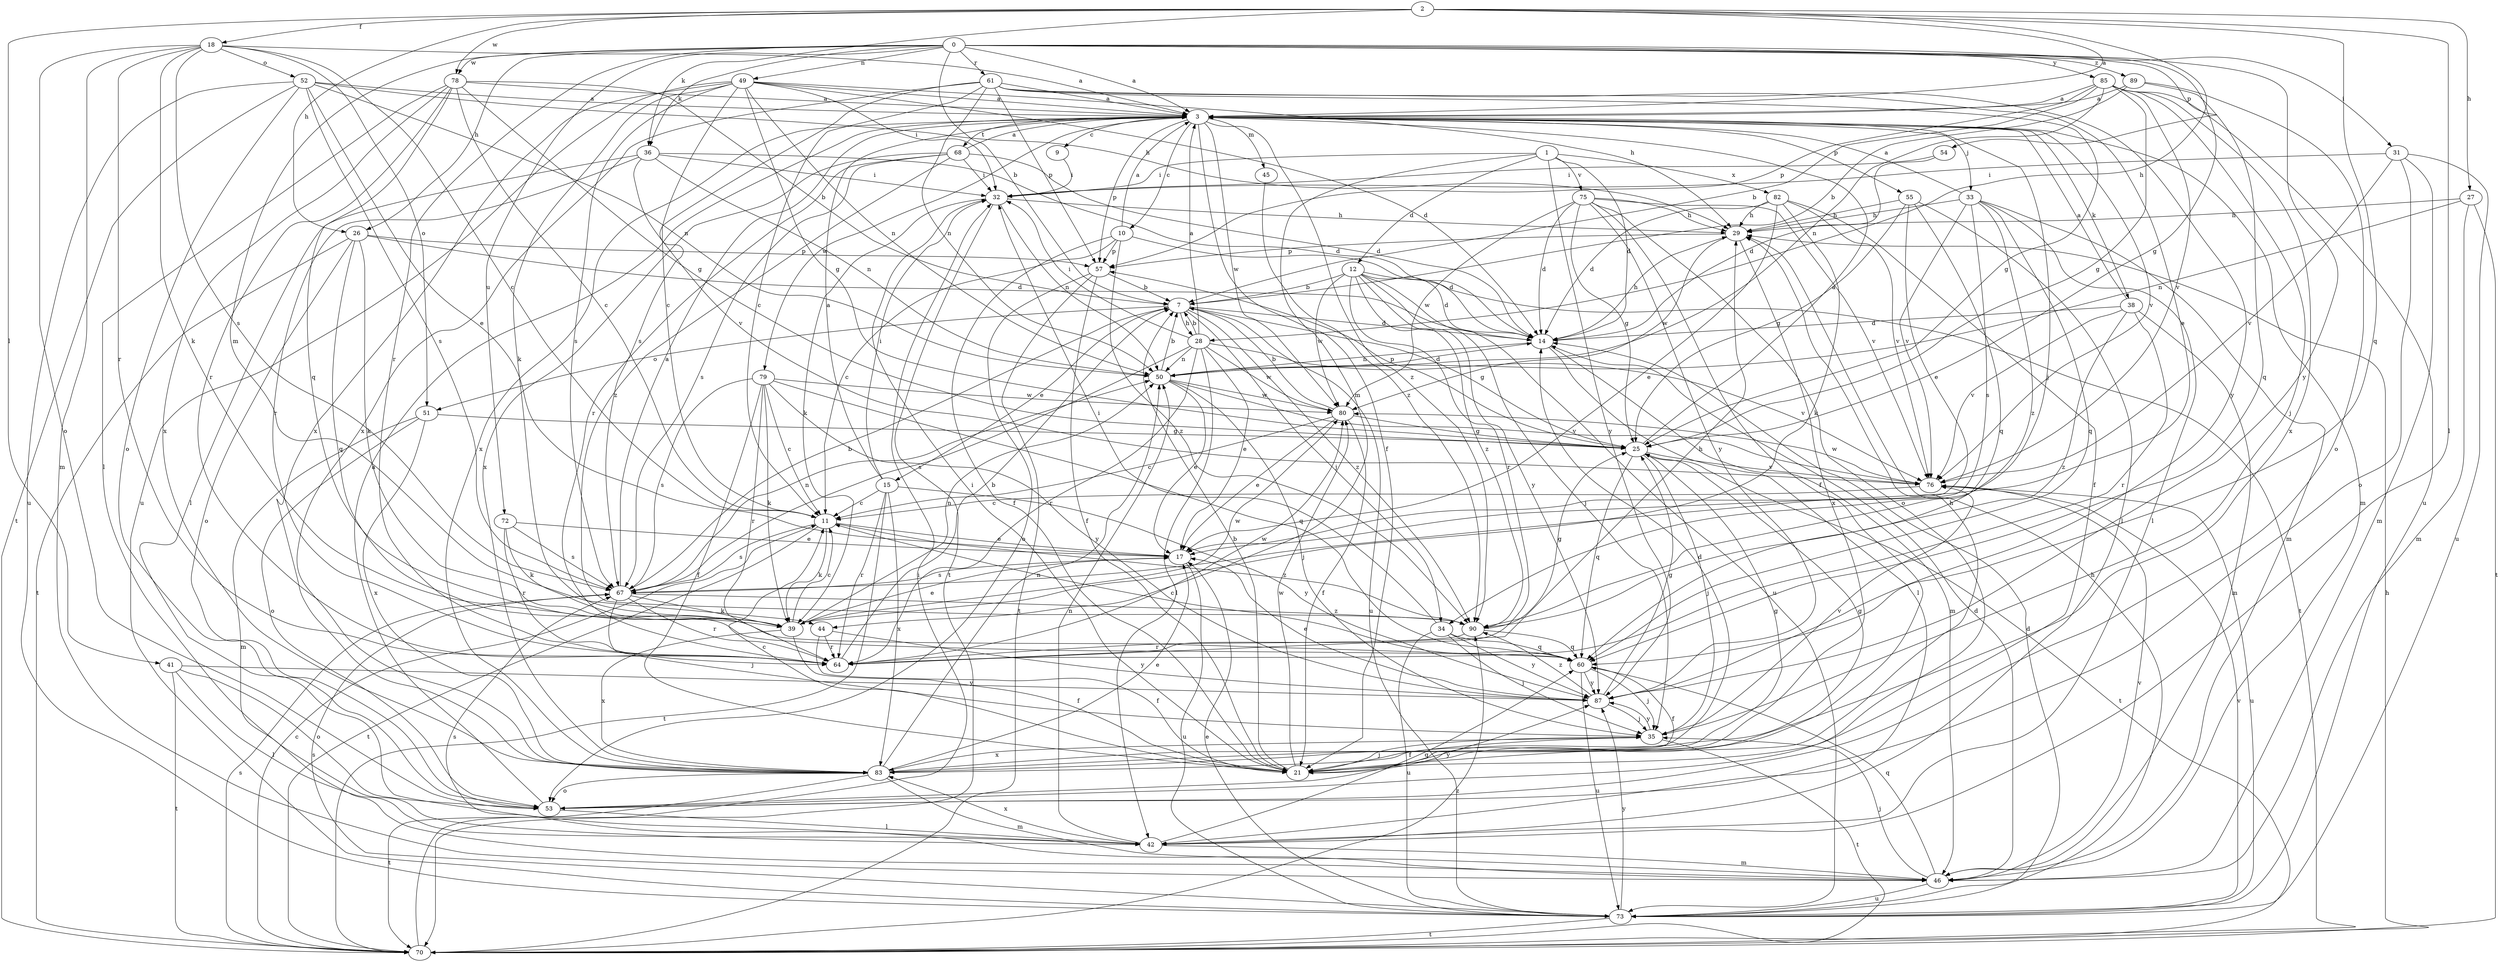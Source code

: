 strict digraph  {
0;
1;
2;
3;
7;
9;
10;
11;
12;
14;
15;
17;
18;
21;
25;
26;
27;
28;
29;
31;
32;
33;
34;
35;
36;
38;
39;
41;
42;
44;
45;
46;
49;
50;
51;
52;
53;
54;
55;
57;
60;
61;
64;
67;
68;
70;
72;
73;
75;
76;
78;
79;
80;
82;
83;
85;
87;
89;
90;
0 -> 3  [label=a];
0 -> 7  [label=b];
0 -> 25  [label=g];
0 -> 26  [label=h];
0 -> 31  [label=i];
0 -> 36  [label=k];
0 -> 44  [label=m];
0 -> 49  [label=n];
0 -> 54  [label=p];
0 -> 61  [label=r];
0 -> 64  [label=r];
0 -> 72  [label=u];
0 -> 78  [label=w];
0 -> 85  [label=y];
0 -> 87  [label=y];
0 -> 89  [label=z];
1 -> 12  [label=d];
1 -> 14  [label=d];
1 -> 32  [label=i];
1 -> 44  [label=m];
1 -> 75  [label=v];
1 -> 82  [label=x];
1 -> 87  [label=y];
2 -> 3  [label=a];
2 -> 18  [label=f];
2 -> 26  [label=h];
2 -> 27  [label=h];
2 -> 28  [label=h];
2 -> 36  [label=k];
2 -> 41  [label=l];
2 -> 42  [label=l];
2 -> 60  [label=q];
2 -> 78  [label=w];
3 -> 9  [label=c];
3 -> 10  [label=c];
3 -> 21  [label=f];
3 -> 33  [label=j];
3 -> 34  [label=j];
3 -> 38  [label=k];
3 -> 45  [label=m];
3 -> 46  [label=m];
3 -> 55  [label=p];
3 -> 57  [label=p];
3 -> 68  [label=t];
3 -> 76  [label=v];
3 -> 79  [label=w];
3 -> 80  [label=w];
3 -> 83  [label=x];
3 -> 90  [label=z];
7 -> 14  [label=d];
7 -> 15  [label=e];
7 -> 25  [label=g];
7 -> 28  [label=h];
7 -> 34  [label=j];
7 -> 51  [label=o];
7 -> 73  [label=u];
7 -> 90  [label=z];
9 -> 32  [label=i];
10 -> 3  [label=a];
10 -> 11  [label=c];
10 -> 14  [label=d];
10 -> 21  [label=f];
10 -> 57  [label=p];
10 -> 90  [label=z];
11 -> 17  [label=e];
11 -> 39  [label=k];
11 -> 67  [label=s];
11 -> 70  [label=t];
11 -> 90  [label=z];
12 -> 7  [label=b];
12 -> 14  [label=d];
12 -> 35  [label=j];
12 -> 64  [label=r];
12 -> 70  [label=t];
12 -> 73  [label=u];
12 -> 80  [label=w];
12 -> 87  [label=y];
12 -> 90  [label=z];
14 -> 29  [label=h];
14 -> 42  [label=l];
14 -> 46  [label=m];
14 -> 50  [label=n];
15 -> 3  [label=a];
15 -> 11  [label=c];
15 -> 32  [label=i];
15 -> 64  [label=r];
15 -> 70  [label=t];
15 -> 83  [label=x];
15 -> 87  [label=y];
17 -> 67  [label=s];
17 -> 73  [label=u];
18 -> 3  [label=a];
18 -> 11  [label=c];
18 -> 39  [label=k];
18 -> 46  [label=m];
18 -> 51  [label=o];
18 -> 52  [label=o];
18 -> 53  [label=o];
18 -> 64  [label=r];
18 -> 67  [label=s];
21 -> 7  [label=b];
21 -> 11  [label=c];
21 -> 25  [label=g];
21 -> 29  [label=h];
21 -> 32  [label=i];
21 -> 35  [label=j];
21 -> 80  [label=w];
25 -> 3  [label=a];
25 -> 35  [label=j];
25 -> 57  [label=p];
25 -> 60  [label=q];
25 -> 70  [label=t];
25 -> 76  [label=v];
26 -> 14  [label=d];
26 -> 39  [label=k];
26 -> 53  [label=o];
26 -> 57  [label=p];
26 -> 60  [label=q];
26 -> 70  [label=t];
27 -> 29  [label=h];
27 -> 46  [label=m];
27 -> 50  [label=n];
27 -> 70  [label=t];
28 -> 3  [label=a];
28 -> 7  [label=b];
28 -> 17  [label=e];
28 -> 32  [label=i];
28 -> 42  [label=l];
28 -> 50  [label=n];
28 -> 64  [label=r];
28 -> 67  [label=s];
28 -> 76  [label=v];
28 -> 80  [label=w];
29 -> 57  [label=p];
29 -> 80  [label=w];
29 -> 83  [label=x];
31 -> 32  [label=i];
31 -> 46  [label=m];
31 -> 53  [label=o];
31 -> 73  [label=u];
31 -> 76  [label=v];
32 -> 29  [label=h];
32 -> 39  [label=k];
32 -> 50  [label=n];
32 -> 70  [label=t];
33 -> 3  [label=a];
33 -> 29  [label=h];
33 -> 42  [label=l];
33 -> 46  [label=m];
33 -> 60  [label=q];
33 -> 67  [label=s];
33 -> 76  [label=v];
33 -> 90  [label=z];
34 -> 32  [label=i];
34 -> 35  [label=j];
34 -> 60  [label=q];
34 -> 73  [label=u];
34 -> 87  [label=y];
35 -> 21  [label=f];
35 -> 70  [label=t];
35 -> 76  [label=v];
35 -> 83  [label=x];
35 -> 87  [label=y];
36 -> 14  [label=d];
36 -> 32  [label=i];
36 -> 42  [label=l];
36 -> 50  [label=n];
36 -> 64  [label=r];
36 -> 76  [label=v];
38 -> 3  [label=a];
38 -> 14  [label=d];
38 -> 46  [label=m];
38 -> 64  [label=r];
38 -> 76  [label=v];
38 -> 90  [label=z];
39 -> 11  [label=c];
39 -> 17  [label=e];
39 -> 21  [label=f];
39 -> 50  [label=n];
39 -> 80  [label=w];
39 -> 83  [label=x];
41 -> 42  [label=l];
41 -> 53  [label=o];
41 -> 70  [label=t];
41 -> 87  [label=y];
42 -> 46  [label=m];
42 -> 50  [label=n];
42 -> 60  [label=q];
42 -> 83  [label=x];
44 -> 21  [label=f];
44 -> 64  [label=r];
44 -> 87  [label=y];
45 -> 90  [label=z];
46 -> 14  [label=d];
46 -> 35  [label=j];
46 -> 60  [label=q];
46 -> 67  [label=s];
46 -> 73  [label=u];
46 -> 76  [label=v];
49 -> 3  [label=a];
49 -> 11  [label=c];
49 -> 14  [label=d];
49 -> 25  [label=g];
49 -> 29  [label=h];
49 -> 32  [label=i];
49 -> 39  [label=k];
49 -> 50  [label=n];
49 -> 67  [label=s];
49 -> 73  [label=u];
49 -> 83  [label=x];
50 -> 7  [label=b];
50 -> 14  [label=d];
50 -> 17  [label=e];
50 -> 35  [label=j];
50 -> 76  [label=v];
50 -> 80  [label=w];
51 -> 25  [label=g];
51 -> 46  [label=m];
51 -> 53  [label=o];
51 -> 83  [label=x];
52 -> 3  [label=a];
52 -> 17  [label=e];
52 -> 29  [label=h];
52 -> 50  [label=n];
52 -> 53  [label=o];
52 -> 67  [label=s];
52 -> 70  [label=t];
52 -> 73  [label=u];
53 -> 3  [label=a];
53 -> 42  [label=l];
53 -> 87  [label=y];
54 -> 14  [label=d];
54 -> 32  [label=i];
55 -> 17  [label=e];
55 -> 25  [label=g];
55 -> 29  [label=h];
55 -> 42  [label=l];
55 -> 60  [label=q];
57 -> 7  [label=b];
57 -> 21  [label=f];
57 -> 53  [label=o];
57 -> 70  [label=t];
60 -> 11  [label=c];
60 -> 21  [label=f];
60 -> 35  [label=j];
60 -> 73  [label=u];
60 -> 87  [label=y];
61 -> 3  [label=a];
61 -> 11  [label=c];
61 -> 17  [label=e];
61 -> 25  [label=g];
61 -> 50  [label=n];
61 -> 57  [label=p];
61 -> 67  [label=s];
61 -> 83  [label=x];
61 -> 87  [label=y];
64 -> 7  [label=b];
64 -> 29  [label=h];
64 -> 80  [label=w];
67 -> 3  [label=a];
67 -> 7  [label=b];
67 -> 35  [label=j];
67 -> 39  [label=k];
67 -> 50  [label=n];
67 -> 64  [label=r];
67 -> 90  [label=z];
68 -> 3  [label=a];
68 -> 14  [label=d];
68 -> 32  [label=i];
68 -> 64  [label=r];
68 -> 67  [label=s];
68 -> 83  [label=x];
68 -> 90  [label=z];
70 -> 11  [label=c];
70 -> 29  [label=h];
70 -> 32  [label=i];
70 -> 67  [label=s];
70 -> 90  [label=z];
72 -> 17  [label=e];
72 -> 39  [label=k];
72 -> 64  [label=r];
72 -> 67  [label=s];
73 -> 14  [label=d];
73 -> 17  [label=e];
73 -> 29  [label=h];
73 -> 67  [label=s];
73 -> 70  [label=t];
73 -> 76  [label=v];
73 -> 87  [label=y];
75 -> 14  [label=d];
75 -> 21  [label=f];
75 -> 25  [label=g];
75 -> 29  [label=h];
75 -> 53  [label=o];
75 -> 76  [label=v];
75 -> 80  [label=w];
75 -> 87  [label=y];
76 -> 11  [label=c];
76 -> 73  [label=u];
76 -> 80  [label=w];
78 -> 3  [label=a];
78 -> 7  [label=b];
78 -> 11  [label=c];
78 -> 25  [label=g];
78 -> 42  [label=l];
78 -> 60  [label=q];
78 -> 64  [label=r];
78 -> 83  [label=x];
79 -> 11  [label=c];
79 -> 21  [label=f];
79 -> 39  [label=k];
79 -> 60  [label=q];
79 -> 64  [label=r];
79 -> 67  [label=s];
79 -> 80  [label=w];
79 -> 87  [label=y];
80 -> 7  [label=b];
80 -> 11  [label=c];
80 -> 17  [label=e];
80 -> 21  [label=f];
80 -> 25  [label=g];
82 -> 14  [label=d];
82 -> 17  [label=e];
82 -> 21  [label=f];
82 -> 29  [label=h];
82 -> 39  [label=k];
82 -> 76  [label=v];
83 -> 14  [label=d];
83 -> 17  [label=e];
83 -> 25  [label=g];
83 -> 46  [label=m];
83 -> 50  [label=n];
83 -> 53  [label=o];
83 -> 70  [label=t];
85 -> 3  [label=a];
85 -> 7  [label=b];
85 -> 25  [label=g];
85 -> 35  [label=j];
85 -> 50  [label=n];
85 -> 57  [label=p];
85 -> 73  [label=u];
85 -> 76  [label=v];
85 -> 83  [label=x];
87 -> 17  [label=e];
87 -> 25  [label=g];
87 -> 35  [label=j];
87 -> 90  [label=z];
89 -> 3  [label=a];
89 -> 7  [label=b];
89 -> 53  [label=o];
89 -> 60  [label=q];
90 -> 25  [label=g];
90 -> 60  [label=q];
90 -> 64  [label=r];
}
